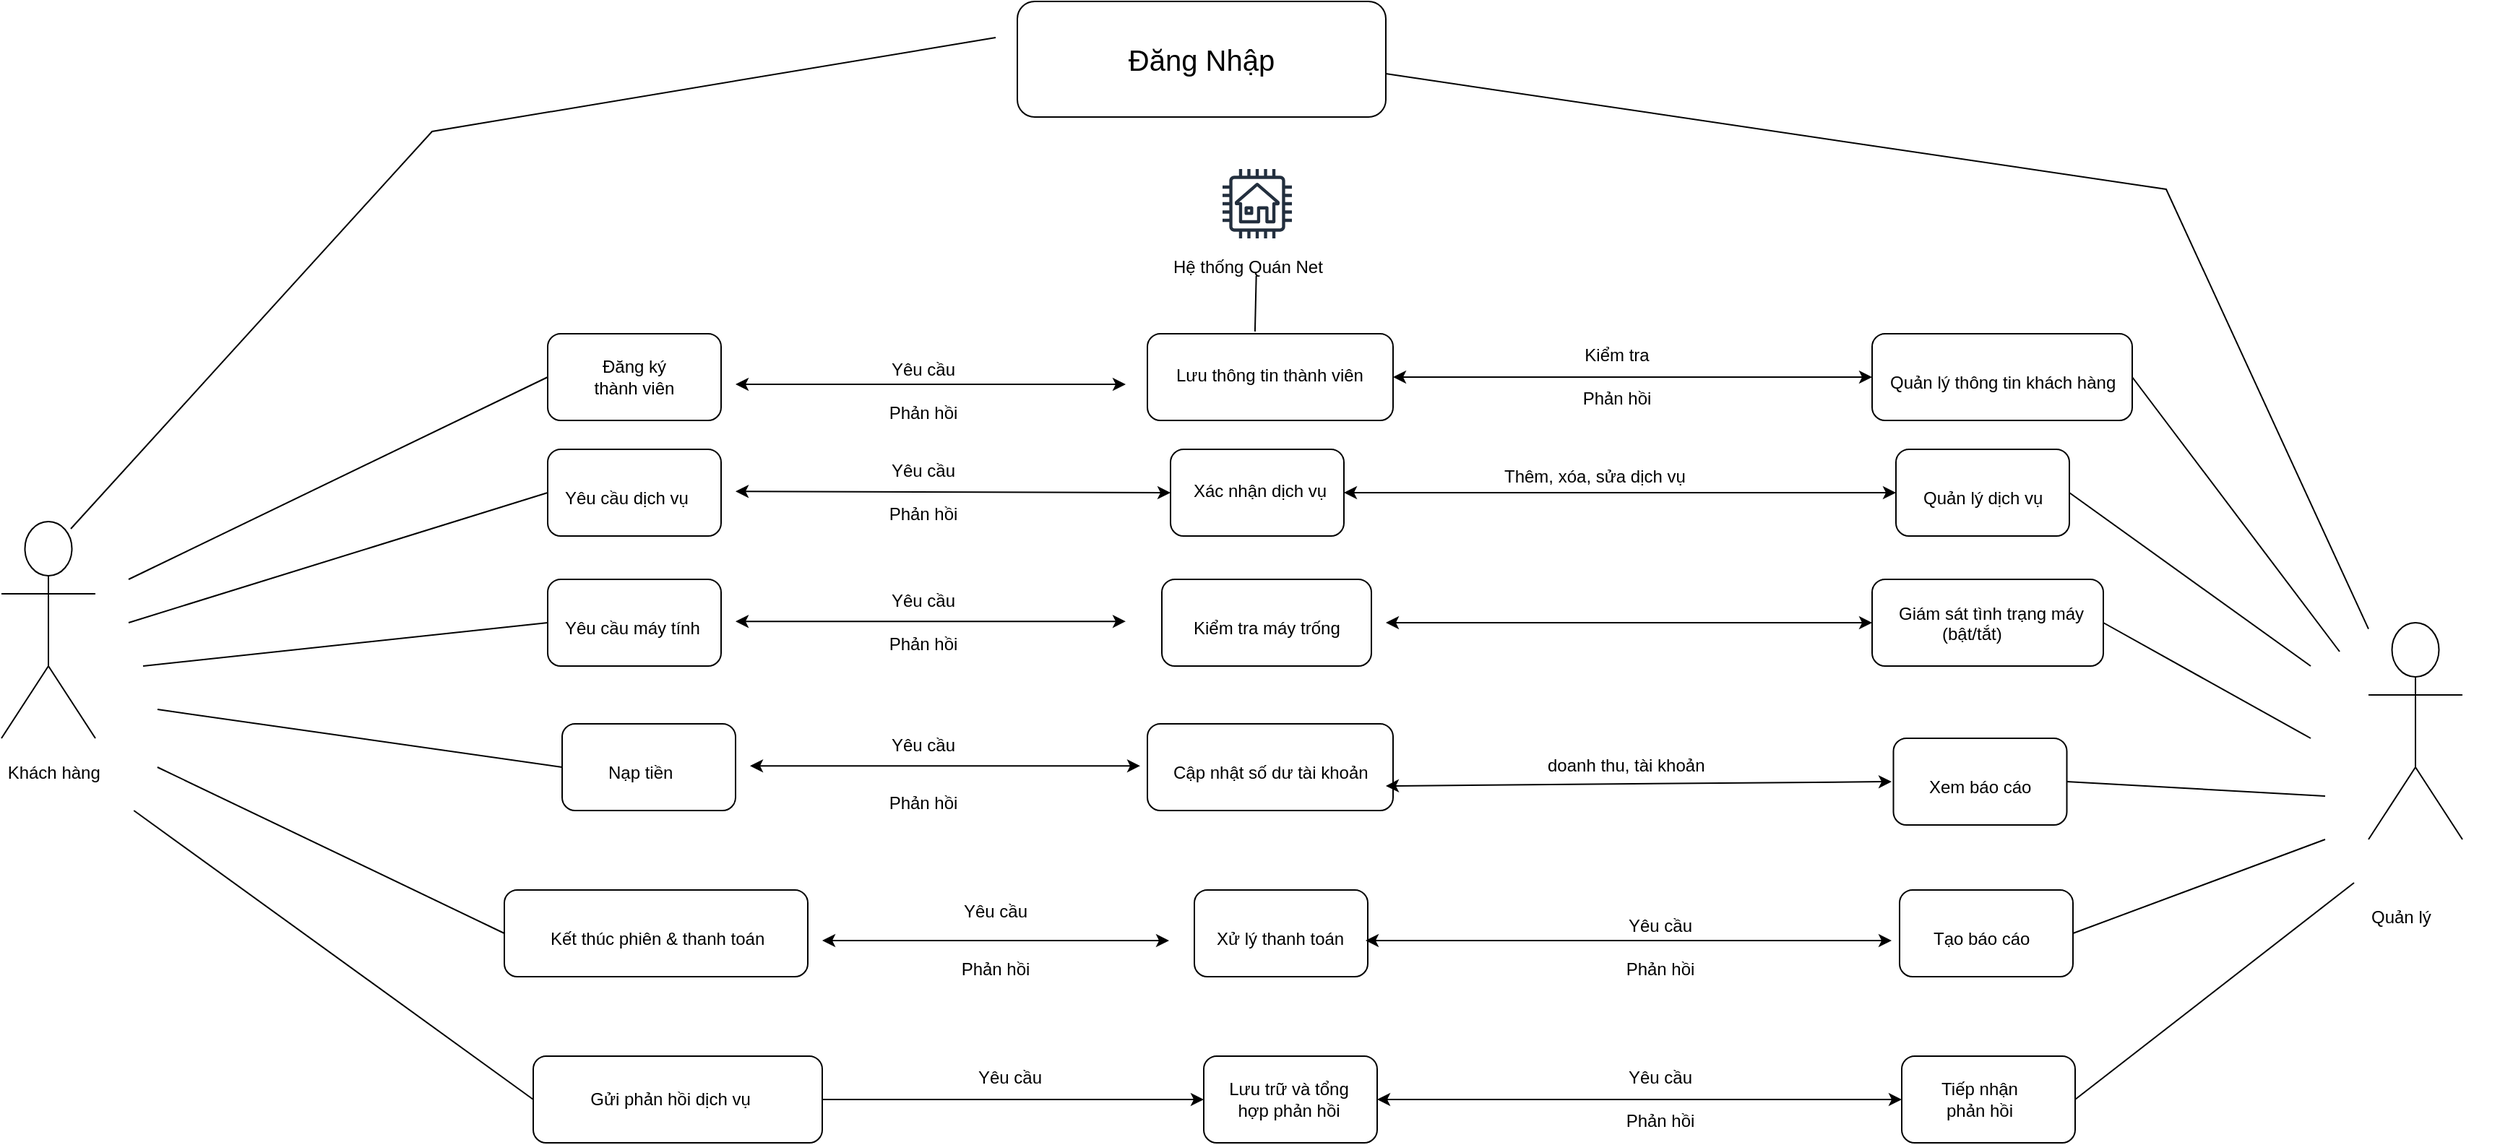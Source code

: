 <mxfile version="24.7.17">
  <diagram name="Trang-1" id="kZZ9gPXHDQ_fHRd_Qj__">
    <mxGraphModel dx="2271" dy="2164" grid="1" gridSize="10" guides="1" tooltips="1" connect="1" arrows="1" fold="1" page="1" pageScale="1" pageWidth="827" pageHeight="1169" math="0" shadow="0">
      <root>
        <mxCell id="0" />
        <mxCell id="1" parent="0" />
        <mxCell id="yxOmx04Fco7m7iyCl5P5-79" value="" style="rounded=1;whiteSpace=wrap;html=1;" parent="1" vertex="1">
          <mxGeometry x="837" y="670" width="120" height="60" as="geometry" />
        </mxCell>
        <mxCell id="yxOmx04Fco7m7iyCl5P5-75" value="" style="rounded=1;whiteSpace=wrap;html=1;" parent="1" vertex="1">
          <mxGeometry x="-110" y="670" width="200" height="60" as="geometry" />
        </mxCell>
        <mxCell id="yxOmx04Fco7m7iyCl5P5-41" value="" style="rounded=1;whiteSpace=wrap;html=1;" parent="1" vertex="1">
          <mxGeometry x="835.5" y="555" width="120" height="60" as="geometry" />
        </mxCell>
        <mxCell id="yxOmx04Fco7m7iyCl5P5-42" value="" style="rounded=1;whiteSpace=wrap;html=1;" parent="1" vertex="1">
          <mxGeometry x="831.25" y="450" width="120" height="60" as="geometry" />
        </mxCell>
        <mxCell id="yxOmx04Fco7m7iyCl5P5-40" value="" style="rounded=1;whiteSpace=wrap;html=1;" parent="1" vertex="1">
          <mxGeometry x="347.5" y="555" width="120" height="60" as="geometry" />
        </mxCell>
        <mxCell id="yxOmx04Fco7m7iyCl5P5-39" value="" style="rounded=1;whiteSpace=wrap;html=1;" parent="1" vertex="1">
          <mxGeometry x="315" y="440" width="170" height="60" as="geometry" />
        </mxCell>
        <mxCell id="yxOmx04Fco7m7iyCl5P5-38" value="" style="rounded=1;whiteSpace=wrap;html=1;" parent="1" vertex="1">
          <mxGeometry x="816.5" y="340" width="160" height="60" as="geometry" />
        </mxCell>
        <mxCell id="yxOmx04Fco7m7iyCl5P5-37" value="" style="rounded=1;whiteSpace=wrap;html=1;" parent="1" vertex="1">
          <mxGeometry x="325" y="340" width="145" height="60" as="geometry" />
        </mxCell>
        <mxCell id="yxOmx04Fco7m7iyCl5P5-36" value="" style="rounded=1;whiteSpace=wrap;html=1;" parent="1" vertex="1">
          <mxGeometry x="833" y="250" width="120" height="60" as="geometry" />
        </mxCell>
        <mxCell id="yxOmx04Fco7m7iyCl5P5-35" value="" style="rounded=1;whiteSpace=wrap;html=1;" parent="1" vertex="1">
          <mxGeometry x="331" y="250" width="120" height="60" as="geometry" />
        </mxCell>
        <mxCell id="yxOmx04Fco7m7iyCl5P5-34" value="" style="rounded=1;whiteSpace=wrap;html=1;" parent="1" vertex="1">
          <mxGeometry x="816.5" y="170" width="180" height="60" as="geometry" />
        </mxCell>
        <mxCell id="yxOmx04Fco7m7iyCl5P5-30" value="" style="rounded=1;whiteSpace=wrap;html=1;" parent="1" vertex="1">
          <mxGeometry x="-130" y="555" width="210" height="60" as="geometry" />
        </mxCell>
        <mxCell id="yxOmx04Fco7m7iyCl5P5-29" value="" style="rounded=1;whiteSpace=wrap;html=1;" parent="1" vertex="1">
          <mxGeometry x="315" y="170" width="170" height="60" as="geometry" />
        </mxCell>
        <mxCell id="yxOmx04Fco7m7iyCl5P5-27" value="" style="rounded=1;whiteSpace=wrap;html=1;" parent="1" vertex="1">
          <mxGeometry x="-90" y="440" width="120" height="60" as="geometry" />
        </mxCell>
        <mxCell id="yxOmx04Fco7m7iyCl5P5-26" value="" style="rounded=1;whiteSpace=wrap;html=1;" parent="1" vertex="1">
          <mxGeometry x="-100" y="340" width="120" height="60" as="geometry" />
        </mxCell>
        <mxCell id="yxOmx04Fco7m7iyCl5P5-25" value="" style="rounded=1;whiteSpace=wrap;html=1;" parent="1" vertex="1">
          <mxGeometry x="-100" y="250" width="120" height="60" as="geometry" />
        </mxCell>
        <mxCell id="yxOmx04Fco7m7iyCl5P5-24" value="" style="rounded=1;whiteSpace=wrap;html=1;" parent="1" vertex="1">
          <mxGeometry x="-100" y="170" width="120" height="60" as="geometry" />
        </mxCell>
        <mxCell id="yxOmx04Fco7m7iyCl5P5-4" value="Đăng ký thành viên" style="text;align=center;verticalAlign=middle;rounded=0;fontStyle=0;fontColor=default;labelBackgroundColor=none;labelBorderColor=none;textShadow=0;whiteSpace=wrap;html=1;rotation=0;" parent="1" vertex="1">
          <mxGeometry x="-70" y="185" width="60" height="30" as="geometry" />
        </mxCell>
        <mxCell id="yxOmx04Fco7m7iyCl5P5-5" value=" Khách hàng  " style="text;fontStyle=0;fontColor=default;labelBackgroundColor=none;labelBorderColor=none;textShadow=0;whiteSpace=wrap;html=1;" parent="1" vertex="1">
          <mxGeometry x="-479" y="460" width="130" height="40" as="geometry" />
        </mxCell>
        <mxCell id="yxOmx04Fco7m7iyCl5P5-6" value="Yêu cầu dịch vụ" style="text;fontColor=default;labelBackgroundColor=none;labelBorderColor=none;textShadow=0;whiteSpace=wrap;html=1;" parent="1" vertex="1">
          <mxGeometry x="-90" y="270" width="150" height="40" as="geometry" />
        </mxCell>
        <mxCell id="yxOmx04Fco7m7iyCl5P5-8" value="Yêu cầu máy tính" style="text;fontColor=default;labelBackgroundColor=none;labelBorderColor=none;textShadow=0;whiteSpace=wrap;html=1;" parent="1" vertex="1">
          <mxGeometry x="-90" y="360" width="160" height="40" as="geometry" />
        </mxCell>
        <mxCell id="yxOmx04Fco7m7iyCl5P5-9" value="Nạp tiền" style="text;fontColor=default;labelBackgroundColor=none;labelBorderColor=none;textShadow=0;whiteSpace=wrap;html=1;" parent="1" vertex="1">
          <mxGeometry x="-60" y="460" width="100" height="40" as="geometry" />
        </mxCell>
        <mxCell id="yxOmx04Fco7m7iyCl5P5-10" value="Kết thúc phiên &amp;amp; thanh toán" style="text;fontColor=default;whiteSpace=wrap;html=1;" parent="1" vertex="1">
          <mxGeometry x="-100" y="575" width="170" height="40" as="geometry" />
        </mxCell>
        <mxCell id="yxOmx04Fco7m7iyCl5P5-11" value="Xử lý thanh toán" style="text;fontColor=default;labelBackgroundColor=none;labelBorderColor=none;textShadow=0;whiteSpace=wrap;html=1;" parent="1" vertex="1">
          <mxGeometry x="361" y="575" width="105" height="20" as="geometry" />
        </mxCell>
        <mxCell id="yxOmx04Fco7m7iyCl5P5-12" value="Cập nhật số dư tài khoản" style="text;fontColor=default;labelBackgroundColor=none;labelBorderColor=none;textShadow=0;whiteSpace=wrap;html=1;" parent="1" vertex="1">
          <mxGeometry x="331" y="460" width="149" height="30" as="geometry" />
        </mxCell>
        <mxCell id="yxOmx04Fco7m7iyCl5P5-13" value="Kiểm tra máy trống" style="text;fontColor=default;labelBackgroundColor=none;labelBorderColor=none;textShadow=0;whiteSpace=wrap;html=1;" parent="1" vertex="1">
          <mxGeometry x="345" y="360" width="115" height="30" as="geometry" />
        </mxCell>
        <mxCell id="yxOmx04Fco7m7iyCl5P5-14" value="Xác nhận dịch vụ" style="text;fontColor=default;labelBackgroundColor=none;labelBorderColor=none;textShadow=0;whiteSpace=wrap;html=1;" parent="1" vertex="1">
          <mxGeometry x="345" y="265" width="115" height="30" as="geometry" />
        </mxCell>
        <mxCell id="yxOmx04Fco7m7iyCl5P5-15" value="Lưu thông tin thành viên" style="text;fontColor=default;labelBackgroundColor=none;labelBorderColor=none;textShadow=0;whiteSpace=wrap;html=1;" parent="1" vertex="1">
          <mxGeometry x="332.5" y="185" width="135" height="30" as="geometry" />
        </mxCell>
        <mxCell id="yxOmx04Fco7m7iyCl5P5-16" value="Hệ thống Quán Net" style="text;fontColor=default;labelBackgroundColor=none;labelBorderColor=none;textShadow=0;whiteSpace=wrap;html=1;" parent="1" vertex="1">
          <mxGeometry x="331" y="110" width="160" height="40" as="geometry" />
        </mxCell>
        <mxCell id="yxOmx04Fco7m7iyCl5P5-18" value="Quản lý" style="text;fontColor=default;labelBackgroundColor=none;labelBorderColor=none;textShadow=0;whiteSpace=wrap;html=1;" parent="1" vertex="1">
          <mxGeometry x="1160" y="560" width="90" height="40" as="geometry" />
        </mxCell>
        <mxCell id="yxOmx04Fco7m7iyCl5P5-19" value="Quản lý thông tin khách hàng" style="text;fontColor=default;whiteSpace=wrap;html=1;" parent="1" vertex="1">
          <mxGeometry x="826.5" y="190" width="163" height="20" as="geometry" />
        </mxCell>
        <mxCell id="yxOmx04Fco7m7iyCl5P5-20" value="Quản lý dịch vụ" style="text;fontColor=default;whiteSpace=wrap;html=1;" parent="1" vertex="1">
          <mxGeometry x="850" y="270" width="90" height="20" as="geometry" />
        </mxCell>
        <mxCell id="yxOmx04Fco7m7iyCl5P5-21" value="Giám sát tình trạng máy&lt;br&gt;&amp;nbsp; &amp;nbsp; &amp;nbsp; &amp;nbsp; &amp;nbsp;(bật/tắt)" style="text;fontColor=default;whiteSpace=wrap;html=1;" parent="1" vertex="1">
          <mxGeometry x="833" y="350" width="143.5" height="20" as="geometry" />
        </mxCell>
        <mxCell id="yxOmx04Fco7m7iyCl5P5-22" value="Xem báo cáo" style="text;fontColor=default;whiteSpace=wrap;html=1;" parent="1" vertex="1">
          <mxGeometry x="854" y="470" width="82" height="30" as="geometry" />
        </mxCell>
        <mxCell id="yxOmx04Fco7m7iyCl5P5-23" value="Tạo báo cáo" style="text;fontColor=default;labelBackgroundColor=none;labelBorderColor=none;textShadow=0;whiteSpace=wrap;html=1;" parent="1" vertex="1">
          <mxGeometry x="856.5" y="575" width="83.5" height="25" as="geometry" />
        </mxCell>
        <mxCell id="yxOmx04Fco7m7iyCl5P5-43" value="" style="endArrow=classic;startArrow=classic;html=1;rounded=0;" parent="1" edge="1">
          <mxGeometry width="50" height="50" relative="1" as="geometry">
            <mxPoint x="30" y="205" as="sourcePoint" />
            <mxPoint x="300" y="205" as="targetPoint" />
          </mxGeometry>
        </mxCell>
        <mxCell id="yxOmx04Fco7m7iyCl5P5-47" value="" style="endArrow=classic;startArrow=classic;html=1;rounded=0;entryX=0;entryY=0.5;entryDx=0;entryDy=0;" parent="1" target="yxOmx04Fco7m7iyCl5P5-35" edge="1">
          <mxGeometry width="50" height="50" relative="1" as="geometry">
            <mxPoint x="30" y="279.09" as="sourcePoint" />
            <mxPoint x="300" y="279.09" as="targetPoint" />
          </mxGeometry>
        </mxCell>
        <mxCell id="yxOmx04Fco7m7iyCl5P5-48" value="" style="endArrow=classic;startArrow=classic;html=1;rounded=0;" parent="1" edge="1">
          <mxGeometry width="50" height="50" relative="1" as="geometry">
            <mxPoint x="30" y="369.09" as="sourcePoint" />
            <mxPoint x="300" y="369.09" as="targetPoint" />
          </mxGeometry>
        </mxCell>
        <mxCell id="yxOmx04Fco7m7iyCl5P5-49" value="" style="endArrow=classic;startArrow=classic;html=1;rounded=0;" parent="1" edge="1">
          <mxGeometry width="50" height="50" relative="1" as="geometry">
            <mxPoint x="40" y="469.09" as="sourcePoint" />
            <mxPoint x="310" y="469.09" as="targetPoint" />
          </mxGeometry>
        </mxCell>
        <mxCell id="yxOmx04Fco7m7iyCl5P5-56" value="" style="endArrow=classic;startArrow=classic;html=1;rounded=0;entryX=0;entryY=0.5;entryDx=0;entryDy=0;" parent="1" target="yxOmx04Fco7m7iyCl5P5-36" edge="1">
          <mxGeometry width="50" height="50" relative="1" as="geometry">
            <mxPoint x="451" y="280.0" as="sourcePoint" />
            <mxPoint x="801" y="280" as="targetPoint" />
          </mxGeometry>
        </mxCell>
        <mxCell id="yxOmx04Fco7m7iyCl5P5-57" value="" style="endArrow=classic;startArrow=classic;html=1;rounded=0;entryX=0;entryY=0.5;entryDx=0;entryDy=0;" parent="1" target="yxOmx04Fco7m7iyCl5P5-38" edge="1">
          <mxGeometry width="50" height="50" relative="1" as="geometry">
            <mxPoint x="480" y="370" as="sourcePoint" />
            <mxPoint x="810" y="380" as="targetPoint" />
          </mxGeometry>
        </mxCell>
        <mxCell id="yxOmx04Fco7m7iyCl5P5-58" value="" style="endArrow=classic;startArrow=classic;html=1;rounded=0;entryX=0;entryY=0.5;entryDx=0;entryDy=0;exitX=1;exitY=0.5;exitDx=0;exitDy=0;" parent="1" source="yxOmx04Fco7m7iyCl5P5-29" target="yxOmx04Fco7m7iyCl5P5-34" edge="1">
          <mxGeometry width="50" height="50" relative="1" as="geometry">
            <mxPoint x="510" y="200" as="sourcePoint" />
            <mxPoint x="800" y="200" as="targetPoint" />
          </mxGeometry>
        </mxCell>
        <mxCell id="yxOmx04Fco7m7iyCl5P5-59" value="Yêu cầu" style="text;html=1;align=center;verticalAlign=middle;whiteSpace=wrap;rounded=0;" parent="1" vertex="1">
          <mxGeometry x="130" y="180" width="60" height="30" as="geometry" />
        </mxCell>
        <mxCell id="yxOmx04Fco7m7iyCl5P5-60" value="Yêu cầu" style="text;html=1;align=center;verticalAlign=middle;whiteSpace=wrap;rounded=0;" parent="1" vertex="1">
          <mxGeometry x="130" y="250" width="60" height="30" as="geometry" />
        </mxCell>
        <mxCell id="yxOmx04Fco7m7iyCl5P5-61" value="Yêu cầu" style="text;html=1;align=center;verticalAlign=middle;whiteSpace=wrap;rounded=0;" parent="1" vertex="1">
          <mxGeometry x="130" y="340" width="60" height="30" as="geometry" />
        </mxCell>
        <mxCell id="yxOmx04Fco7m7iyCl5P5-62" value="Yêu cầu" style="text;html=1;align=center;verticalAlign=middle;whiteSpace=wrap;rounded=0;" parent="1" vertex="1">
          <mxGeometry x="130" y="440" width="60" height="30" as="geometry" />
        </mxCell>
        <mxCell id="yxOmx04Fco7m7iyCl5P5-63" value="Phản hồi" style="text;html=1;align=center;verticalAlign=middle;whiteSpace=wrap;rounded=0;" parent="1" vertex="1">
          <mxGeometry x="130" y="210" width="60" height="30" as="geometry" />
        </mxCell>
        <mxCell id="yxOmx04Fco7m7iyCl5P5-64" value="Phản hồi" style="text;html=1;align=center;verticalAlign=middle;whiteSpace=wrap;rounded=0;" parent="1" vertex="1">
          <mxGeometry x="130" y="280" width="60" height="30" as="geometry" />
        </mxCell>
        <mxCell id="yxOmx04Fco7m7iyCl5P5-65" value="Phản hồi" style="text;html=1;align=center;verticalAlign=middle;whiteSpace=wrap;rounded=0;" parent="1" vertex="1">
          <mxGeometry x="130" y="370" width="60" height="30" as="geometry" />
        </mxCell>
        <mxCell id="yxOmx04Fco7m7iyCl5P5-66" value="Phản hồi" style="text;html=1;align=center;verticalAlign=middle;whiteSpace=wrap;rounded=0;" parent="1" vertex="1">
          <mxGeometry x="130" y="480" width="60" height="30" as="geometry" />
        </mxCell>
        <mxCell id="yxOmx04Fco7m7iyCl5P5-67" value="" style="endArrow=classic;startArrow=classic;html=1;rounded=0;" parent="1" edge="1">
          <mxGeometry width="50" height="50" relative="1" as="geometry">
            <mxPoint x="90" y="590" as="sourcePoint" />
            <mxPoint x="330" y="590" as="targetPoint" />
          </mxGeometry>
        </mxCell>
        <mxCell id="yxOmx04Fco7m7iyCl5P5-69" value="" style="endArrow=classic;startArrow=classic;html=1;rounded=0;exitX=1;exitY=0.75;exitDx=0;exitDy=0;" parent="1" source="yxOmx04Fco7m7iyCl5P5-11" edge="1">
          <mxGeometry width="50" height="50" relative="1" as="geometry">
            <mxPoint x="490" y="590" as="sourcePoint" />
            <mxPoint x="830" y="590" as="targetPoint" />
          </mxGeometry>
        </mxCell>
        <mxCell id="yxOmx04Fco7m7iyCl5P5-70" value="" style="endArrow=classic;startArrow=classic;html=1;rounded=0;" parent="1" edge="1">
          <mxGeometry width="50" height="50" relative="1" as="geometry">
            <mxPoint x="480" y="483" as="sourcePoint" />
            <mxPoint x="830" y="480" as="targetPoint" />
          </mxGeometry>
        </mxCell>
        <mxCell id="yxOmx04Fco7m7iyCl5P5-71" value="Thêm, xóa, sửa dịch vụ" style="text;whiteSpace=wrap;html=1;" parent="1" vertex="1">
          <mxGeometry x="560" y="255" width="160" height="45" as="geometry" />
        </mxCell>
        <mxCell id="yxOmx04Fco7m7iyCl5P5-73" value="doanh thu, tài khoản" style="text;whiteSpace=wrap;html=1;" parent="1" vertex="1">
          <mxGeometry x="590" y="455" width="140" height="40" as="geometry" />
        </mxCell>
        <mxCell id="yxOmx04Fco7m7iyCl5P5-74" value="Gửi phản hồi dịch vụ" style="text;html=1;align=center;verticalAlign=middle;whiteSpace=wrap;rounded=0;" parent="1" vertex="1">
          <mxGeometry x="-95" y="685" width="160" height="30" as="geometry" />
        </mxCell>
        <mxCell id="yxOmx04Fco7m7iyCl5P5-76" value="" style="rounded=1;whiteSpace=wrap;html=1;" parent="1" vertex="1">
          <mxGeometry x="354" y="670" width="120" height="60" as="geometry" />
        </mxCell>
        <mxCell id="yxOmx04Fco7m7iyCl5P5-77" value="Lưu trữ và tổng hợp phản hồi" style="text;html=1;align=center;verticalAlign=middle;whiteSpace=wrap;rounded=0;" parent="1" vertex="1">
          <mxGeometry x="364.5" y="685" width="95.5" height="30" as="geometry" />
        </mxCell>
        <mxCell id="yxOmx04Fco7m7iyCl5P5-78" value="Tiếp nhận phản hồi" style="text;html=1;align=center;verticalAlign=middle;whiteSpace=wrap;rounded=0;" parent="1" vertex="1">
          <mxGeometry x="861.25" y="685" width="60" height="30" as="geometry" />
        </mxCell>
        <mxCell id="znhZvoGgmaqaFHCSveYm-1" value="Yêu cầu" style="text;html=1;align=center;verticalAlign=middle;whiteSpace=wrap;rounded=0;" parent="1" vertex="1">
          <mxGeometry x="180" y="555" width="60" height="30" as="geometry" />
        </mxCell>
        <mxCell id="znhZvoGgmaqaFHCSveYm-2" value="Phản hồi" style="text;html=1;align=center;verticalAlign=middle;whiteSpace=wrap;rounded=0;" parent="1" vertex="1">
          <mxGeometry x="180" y="595" width="60" height="30" as="geometry" />
        </mxCell>
        <mxCell id="znhZvoGgmaqaFHCSveYm-3" value="Yêu cầu" style="text;html=1;align=center;verticalAlign=middle;whiteSpace=wrap;rounded=0;" parent="1" vertex="1">
          <mxGeometry x="640" y="565" width="60" height="30" as="geometry" />
        </mxCell>
        <mxCell id="znhZvoGgmaqaFHCSveYm-4" value="Phản hồi" style="text;html=1;align=center;verticalAlign=middle;whiteSpace=wrap;rounded=0;" parent="1" vertex="1">
          <mxGeometry x="640" y="595" width="60" height="30" as="geometry" />
        </mxCell>
        <mxCell id="znhZvoGgmaqaFHCSveYm-7" value="" style="endArrow=classic;startArrow=classic;html=1;rounded=0;exitX=1;exitY=0.5;exitDx=0;exitDy=0;entryX=0;entryY=0.5;entryDx=0;entryDy=0;" parent="1" source="yxOmx04Fco7m7iyCl5P5-76" target="yxOmx04Fco7m7iyCl5P5-79" edge="1">
          <mxGeometry width="50" height="50" relative="1" as="geometry">
            <mxPoint x="540" y="700" as="sourcePoint" />
            <mxPoint x="780" y="700" as="targetPoint" />
          </mxGeometry>
        </mxCell>
        <mxCell id="znhZvoGgmaqaFHCSveYm-8" value="&lt;span style=&quot;color: rgba(0, 0, 0, 0); font-family: monospace; font-size: 0px; text-align: start; background-color: rgb(251, 251, 251);&quot;&gt;%3CmxGraphModel%3E%3Croot%3E%3CmxCell%20id%3D%220%22%2F%3E%3CmxCell%20id%3D%221%22%20parent%3D%220%22%2F%3E%3CmxCell%20id%3D%222%22%20value%3D%22%22%20style%3D%22endArrow%3Dclassic%3BstartArrow%3Dclassic%3Bhtml%3D1%3Brounded%3D0%3B%22%20edge%3D%221%22%20parent%3D%221%22%3E%3CmxGeometry%20width%3D%2250%22%20height%3D%2250%22%20relative%3D%221%22%20as%3D%22geometry%22%3E%3CmxPoint%20x%3D%2290%22%20y%3D%22590%22%20as%3D%22sourcePoint%22%2F%3E%3CmxPoint%20x%3D%22330%22%20y%3D%22590%22%20as%3D%22targetPoint%22%2F%3E%3C%2FmxGeometry%3E%3C%2FmxCell%3E%3C%2Froot%3E%3C%2FmxGraphModel%3E&lt;/span&gt;" style="edgeLabel;html=1;align=center;verticalAlign=middle;resizable=0;points=[];" parent="znhZvoGgmaqaFHCSveYm-7" vertex="1" connectable="0">
          <mxGeometry x="0.437" y="1" relative="1" as="geometry">
            <mxPoint as="offset" />
          </mxGeometry>
        </mxCell>
        <mxCell id="znhZvoGgmaqaFHCSveYm-9" value="Yêu cầu" style="text;html=1;align=center;verticalAlign=middle;whiteSpace=wrap;rounded=0;" parent="1" vertex="1">
          <mxGeometry x="190" y="670" width="60" height="30" as="geometry" />
        </mxCell>
        <mxCell id="znhZvoGgmaqaFHCSveYm-10" value="Yêu cầu" style="text;html=1;align=center;verticalAlign=middle;whiteSpace=wrap;rounded=0;" parent="1" vertex="1">
          <mxGeometry x="640" y="670" width="60" height="30" as="geometry" />
        </mxCell>
        <mxCell id="znhZvoGgmaqaFHCSveYm-12" value="" style="endArrow=classic;html=1;rounded=0;exitX=1;exitY=0.5;exitDx=0;exitDy=0;entryX=0;entryY=0.5;entryDx=0;entryDy=0;" parent="1" source="yxOmx04Fco7m7iyCl5P5-75" target="yxOmx04Fco7m7iyCl5P5-76" edge="1">
          <mxGeometry width="50" height="50" relative="1" as="geometry">
            <mxPoint x="330" y="650" as="sourcePoint" />
            <mxPoint x="380" y="600" as="targetPoint" />
          </mxGeometry>
        </mxCell>
        <mxCell id="znhZvoGgmaqaFHCSveYm-15" value="Phản hồi" style="text;html=1;align=center;verticalAlign=middle;whiteSpace=wrap;rounded=0;" parent="1" vertex="1">
          <mxGeometry x="640" y="700" width="60" height="30" as="geometry" />
        </mxCell>
        <mxCell id="znhZvoGgmaqaFHCSveYm-16" value="" style="endArrow=none;html=1;rounded=0;exitX=0.5;exitY=0;exitDx=0;exitDy=0;" parent="1" edge="1">
          <mxGeometry width="50" height="50" relative="1" as="geometry">
            <mxPoint x="-30" y="180" as="sourcePoint" />
            <mxPoint x="-30" y="180" as="targetPoint" />
          </mxGeometry>
        </mxCell>
        <mxCell id="znhZvoGgmaqaFHCSveYm-27" value="" style="sketch=0;outlineConnect=0;fontColor=#232F3E;gradientColor=none;strokeColor=#232F3E;fillColor=#ffffff;dashed=0;verticalLabelPosition=bottom;verticalAlign=top;align=center;html=1;fontSize=12;fontStyle=0;aspect=fixed;shape=mxgraph.aws4.resourceIcon;resIcon=mxgraph.aws4.house;" parent="1" vertex="1">
          <mxGeometry x="361" y="50" width="60" height="60" as="geometry" />
        </mxCell>
        <mxCell id="znhZvoGgmaqaFHCSveYm-28" value="" style="endArrow=none;html=1;rounded=0;exitX=0.438;exitY=-0.026;exitDx=0;exitDy=0;exitPerimeter=0;" parent="1" source="yxOmx04Fco7m7iyCl5P5-29" edge="1">
          <mxGeometry width="50" height="50" relative="1" as="geometry">
            <mxPoint x="391.5" y="180" as="sourcePoint" />
            <mxPoint x="390.33" y="130" as="targetPoint" />
          </mxGeometry>
        </mxCell>
        <mxCell id="znhZvoGgmaqaFHCSveYm-29" value="" style="shape=umlActor;verticalLabelPosition=bottom;verticalAlign=top;html=1;outlineConnect=0;" parent="1" vertex="1">
          <mxGeometry x="-478" y="300" width="65" height="150" as="geometry" />
        </mxCell>
        <mxCell id="znhZvoGgmaqaFHCSveYm-33" value="" style="shape=umlActor;verticalLabelPosition=bottom;verticalAlign=top;html=1;outlineConnect=0;" parent="1" vertex="1">
          <mxGeometry x="1160" y="370" width="65" height="150" as="geometry" />
        </mxCell>
        <mxCell id="znhZvoGgmaqaFHCSveYm-35" value="Phản hồi" style="text;html=1;align=center;verticalAlign=middle;whiteSpace=wrap;rounded=0;" parent="1" vertex="1">
          <mxGeometry x="610" y="200" width="60" height="30" as="geometry" />
        </mxCell>
        <mxCell id="znhZvoGgmaqaFHCSveYm-39" value="Kiểm tra" style="text;html=1;align=center;verticalAlign=middle;whiteSpace=wrap;rounded=0;" parent="1" vertex="1">
          <mxGeometry x="610" y="170" width="60" height="30" as="geometry" />
        </mxCell>
        <mxCell id="_C_T7Nf7yIK5esKJCHh1-1" value="" style="endArrow=none;html=1;rounded=0;entryX=0;entryY=0.5;entryDx=0;entryDy=0;" edge="1" parent="1" target="yxOmx04Fco7m7iyCl5P5-24">
          <mxGeometry width="50" height="50" relative="1" as="geometry">
            <mxPoint x="-390" y="340" as="sourcePoint" />
            <mxPoint x="-340" y="290" as="targetPoint" />
          </mxGeometry>
        </mxCell>
        <mxCell id="_C_T7Nf7yIK5esKJCHh1-5" value="" style="endArrow=none;html=1;rounded=0;entryX=0;entryY=0.5;entryDx=0;entryDy=0;" edge="1" parent="1" target="yxOmx04Fco7m7iyCl5P5-25">
          <mxGeometry width="50" height="50" relative="1" as="geometry">
            <mxPoint x="-390" y="370" as="sourcePoint" />
            <mxPoint x="-450" y="510" as="targetPoint" />
          </mxGeometry>
        </mxCell>
        <mxCell id="_C_T7Nf7yIK5esKJCHh1-6" value="" style="endArrow=none;html=1;rounded=0;" edge="1" parent="1">
          <mxGeometry width="50" height="50" relative="1" as="geometry">
            <mxPoint x="-380" y="400" as="sourcePoint" />
            <mxPoint x="-100" y="370" as="targetPoint" />
          </mxGeometry>
        </mxCell>
        <mxCell id="_C_T7Nf7yIK5esKJCHh1-7" value="" style="endArrow=none;html=1;rounded=0;entryX=0;entryY=0.5;entryDx=0;entryDy=0;" edge="1" parent="1" target="yxOmx04Fco7m7iyCl5P5-27">
          <mxGeometry width="50" height="50" relative="1" as="geometry">
            <mxPoint x="-370" y="430" as="sourcePoint" />
            <mxPoint x="-310" y="440" as="targetPoint" />
          </mxGeometry>
        </mxCell>
        <mxCell id="_C_T7Nf7yIK5esKJCHh1-8" value="" style="endArrow=none;html=1;rounded=0;entryX=0;entryY=0.5;entryDx=0;entryDy=0;exitX=0.838;exitY=0.25;exitDx=0;exitDy=0;exitPerimeter=0;" edge="1" parent="1" source="yxOmx04Fco7m7iyCl5P5-5" target="yxOmx04Fco7m7iyCl5P5-30">
          <mxGeometry width="50" height="50" relative="1" as="geometry">
            <mxPoint x="-240" y="600" as="sourcePoint" />
            <mxPoint x="-190" y="550" as="targetPoint" />
          </mxGeometry>
        </mxCell>
        <mxCell id="_C_T7Nf7yIK5esKJCHh1-9" value="" style="endArrow=none;html=1;rounded=0;" edge="1" parent="1" source="yxOmx04Fco7m7iyCl5P5-5">
          <mxGeometry width="50" height="50" relative="1" as="geometry">
            <mxPoint x="-160" y="750" as="sourcePoint" />
            <mxPoint x="-110" y="700" as="targetPoint" />
          </mxGeometry>
        </mxCell>
        <mxCell id="_C_T7Nf7yIK5esKJCHh1-11" value="" style="endArrow=none;html=1;rounded=0;entryX=1;entryY=0.5;entryDx=0;entryDy=0;" edge="1" parent="1" target="yxOmx04Fco7m7iyCl5P5-34">
          <mxGeometry width="50" height="50" relative="1" as="geometry">
            <mxPoint x="1140" y="390" as="sourcePoint" />
            <mxPoint x="1020" y="210" as="targetPoint" />
          </mxGeometry>
        </mxCell>
        <mxCell id="_C_T7Nf7yIK5esKJCHh1-12" value="" style="endArrow=none;html=1;rounded=0;exitX=1;exitY=0.5;exitDx=0;exitDy=0;" edge="1" parent="1" source="yxOmx04Fco7m7iyCl5P5-36">
          <mxGeometry width="50" height="50" relative="1" as="geometry">
            <mxPoint x="970" y="280" as="sourcePoint" />
            <mxPoint x="1120" y="400" as="targetPoint" />
          </mxGeometry>
        </mxCell>
        <mxCell id="_C_T7Nf7yIK5esKJCHh1-13" value="" style="endArrow=none;html=1;rounded=0;exitX=1;exitY=1;exitDx=0;exitDy=0;" edge="1" parent="1" source="yxOmx04Fco7m7iyCl5P5-21">
          <mxGeometry width="50" height="50" relative="1" as="geometry">
            <mxPoint x="1000" y="380" as="sourcePoint" />
            <mxPoint x="1120" y="450" as="targetPoint" />
          </mxGeometry>
        </mxCell>
        <mxCell id="_C_T7Nf7yIK5esKJCHh1-14" value="" style="endArrow=none;html=1;rounded=0;exitX=1;exitY=0.5;exitDx=0;exitDy=0;" edge="1" parent="1" source="yxOmx04Fco7m7iyCl5P5-42">
          <mxGeometry width="50" height="50" relative="1" as="geometry">
            <mxPoint x="970" y="480" as="sourcePoint" />
            <mxPoint x="1130" y="490" as="targetPoint" />
          </mxGeometry>
        </mxCell>
        <mxCell id="_C_T7Nf7yIK5esKJCHh1-15" value="" style="endArrow=none;html=1;rounded=0;exitX=1;exitY=0.5;exitDx=0;exitDy=0;" edge="1" parent="1" source="yxOmx04Fco7m7iyCl5P5-41">
          <mxGeometry width="50" height="50" relative="1" as="geometry">
            <mxPoint x="1080" y="570" as="sourcePoint" />
            <mxPoint x="1130" y="520" as="targetPoint" />
          </mxGeometry>
        </mxCell>
        <mxCell id="_C_T7Nf7yIK5esKJCHh1-16" value="" style="endArrow=none;html=1;rounded=0;exitX=1;exitY=0.5;exitDx=0;exitDy=0;" edge="1" parent="1" source="yxOmx04Fco7m7iyCl5P5-79">
          <mxGeometry width="50" height="50" relative="1" as="geometry">
            <mxPoint x="1100" y="600" as="sourcePoint" />
            <mxPoint x="1150" y="550" as="targetPoint" />
          </mxGeometry>
        </mxCell>
        <mxCell id="_C_T7Nf7yIK5esKJCHh1-19" value="" style="endArrow=none;html=1;rounded=0;" edge="1" parent="1">
          <mxGeometry width="50" height="50" relative="1" as="geometry">
            <mxPoint x="-430" y="305" as="sourcePoint" />
            <mxPoint x="210" y="-35" as="targetPoint" />
            <Array as="points">
              <mxPoint x="-180" y="30" />
            </Array>
          </mxGeometry>
        </mxCell>
        <mxCell id="_C_T7Nf7yIK5esKJCHh1-20" value="" style="rounded=1;whiteSpace=wrap;html=1;" vertex="1" parent="1">
          <mxGeometry x="225" y="-60" width="255" height="80" as="geometry" />
        </mxCell>
        <mxCell id="_C_T7Nf7yIK5esKJCHh1-21" value="Đăng Nhập" style="text;html=1;align=center;verticalAlign=middle;whiteSpace=wrap;rounded=0;fontSize=20;" vertex="1" parent="1">
          <mxGeometry x="300" y="-35" width="105" height="30" as="geometry" />
        </mxCell>
        <mxCell id="_C_T7Nf7yIK5esKJCHh1-22" value="" style="endArrow=none;html=1;rounded=0;" edge="1" parent="1" target="znhZvoGgmaqaFHCSveYm-33">
          <mxGeometry width="50" height="50" relative="1" as="geometry">
            <mxPoint x="480" y="-10" as="sourcePoint" />
            <mxPoint x="1080" y="40" as="targetPoint" />
            <Array as="points">
              <mxPoint x="1020" y="70" />
            </Array>
          </mxGeometry>
        </mxCell>
      </root>
    </mxGraphModel>
  </diagram>
</mxfile>
